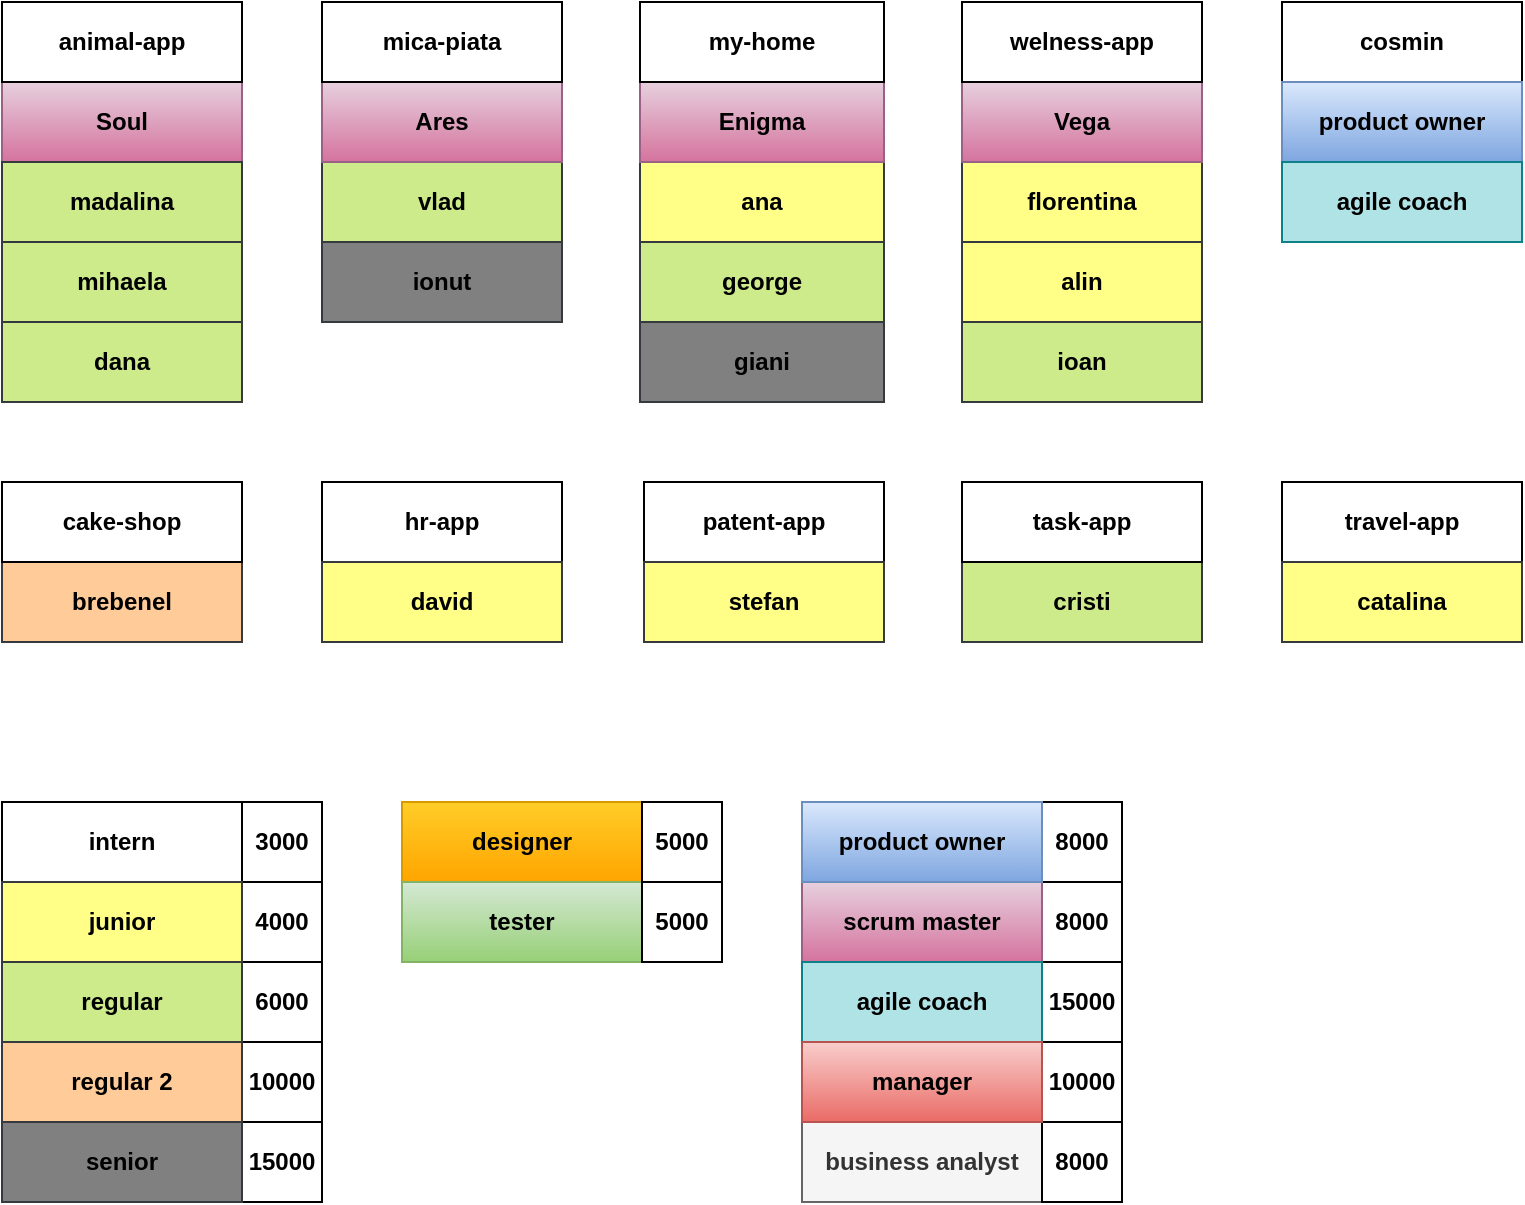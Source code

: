 <mxfile version="14.7.4" type="embed"><diagram id="mBz3AGuGxKc1HoNxblct" name="team"><mxGraphModel dx="1296" dy="284" grid="0" gridSize="10" guides="1" tooltips="1" connect="1" arrows="1" fold="1" page="1" pageScale="1" pageWidth="850" pageHeight="1100" math="0" shadow="0"><root><mxCell id="0"/><mxCell id="1" parent="0"/><mxCell id="87" value="" style="group" parent="1" vertex="1" connectable="0"><mxGeometry x="680" y="280" width="120" height="80" as="geometry"/></mxCell><mxCell id="89" value="travel-app" style="rounded=0;whiteSpace=wrap;html=1;fontStyle=1" parent="87" vertex="1"><mxGeometry width="120.0" height="40" as="geometry"/></mxCell><mxCell id="161" value="catalina" style="rounded=0;whiteSpace=wrap;html=1;fillColor=#ffff88;strokeColor=#36393d;fontStyle=1" parent="87" vertex="1"><mxGeometry y="40" width="120.0" height="40" as="geometry"/></mxCell><mxCell id="90" value="" style="group" parent="1" vertex="1" connectable="0"><mxGeometry x="520" y="280" width="120" height="80" as="geometry"/></mxCell><mxCell id="91" value="cristi" style="rounded=0;whiteSpace=wrap;html=1;fillColor=#cdeb8b;strokeColor=#36393d;fontStyle=1;" parent="90" vertex="1"><mxGeometry y="40" width="120.0" height="40" as="geometry"/></mxCell><mxCell id="92" value="task-app" style="rounded=0;whiteSpace=wrap;html=1;fontStyle=1" parent="90" vertex="1"><mxGeometry width="120.0" height="40" as="geometry"/></mxCell><mxCell id="93" value="" style="group" parent="1" vertex="1" connectable="0"><mxGeometry x="40" y="280" width="120" height="80" as="geometry"/></mxCell><mxCell id="94" value="brebenel" style="rounded=0;whiteSpace=wrap;html=1;strokeColor=#36393d;fontStyle=1;fillColor=#FFCC99;" parent="93" vertex="1"><mxGeometry y="40" width="120.0" height="40" as="geometry"/></mxCell><mxCell id="95" value="cake-shop" style="rounded=0;whiteSpace=wrap;html=1;fontStyle=1" parent="93" vertex="1"><mxGeometry width="120.0" height="40" as="geometry"/></mxCell><mxCell id="117" value="" style="group" parent="1" vertex="1" connectable="0"><mxGeometry x="200" y="40" width="120" height="160" as="geometry"/></mxCell><mxCell id="74" value="ionut" style="rounded=0;whiteSpace=wrap;html=1;strokeColor=#36393d;fontStyle=1;fillColor=#808080;" parent="117" vertex="1"><mxGeometry y="120" width="120" height="40" as="geometry"/></mxCell><mxCell id="75" value="vlad" style="rounded=0;whiteSpace=wrap;html=1;fillColor=#cdeb8b;strokeColor=#36393d;fontStyle=1;" parent="117" vertex="1"><mxGeometry y="80" width="120" height="40" as="geometry"/></mxCell><mxCell id="79" value="Ares" style="rounded=0;whiteSpace=wrap;html=1;fontStyle=1;gradientColor=#d5739d;fillColor=#e6d0de;strokeColor=#996185;" parent="117" vertex="1"><mxGeometry y="40" width="120" height="40" as="geometry"/></mxCell><mxCell id="83" value="mica-piata" style="rounded=0;whiteSpace=wrap;html=1;fontStyle=1" parent="117" vertex="1"><mxGeometry width="120" height="40" as="geometry"/></mxCell><mxCell id="118" value="" style="group" parent="1" vertex="1" connectable="0"><mxGeometry x="359" y="40" width="122" height="200" as="geometry"/></mxCell><mxCell id="71" value="giani" style="rounded=0;whiteSpace=wrap;html=1;strokeColor=#36393d;fontStyle=1;fillColor=#808080;" parent="118" vertex="1"><mxGeometry y="160" width="122" height="40" as="geometry"/></mxCell><mxCell id="72" value="george" style="rounded=0;whiteSpace=wrap;html=1;fillColor=#cdeb8b;strokeColor=#36393d;fontStyle=1;" parent="118" vertex="1"><mxGeometry y="120" width="122" height="40" as="geometry"/></mxCell><mxCell id="73" value="ana" style="rounded=0;whiteSpace=wrap;html=1;fillColor=#ffff88;strokeColor=#36393d;fontStyle=1" parent="118" vertex="1"><mxGeometry y="80" width="122" height="40" as="geometry"/></mxCell><mxCell id="78" value="Enigma" style="rounded=0;whiteSpace=wrap;html=1;fontStyle=1;gradientColor=#d5739d;fillColor=#e6d0de;strokeColor=#996185;" parent="118" vertex="1"><mxGeometry y="40" width="122" height="40" as="geometry"/></mxCell><mxCell id="82" value="my-home" style="rounded=0;whiteSpace=wrap;html=1;fontStyle=1" parent="118" vertex="1"><mxGeometry width="122" height="40" as="geometry"/></mxCell><mxCell id="119" value="" style="group" parent="1" vertex="1" connectable="0"><mxGeometry x="520" y="40" width="120" height="200" as="geometry"/></mxCell><mxCell id="68" value="florentina" style="rounded=0;whiteSpace=wrap;html=1;fillColor=#ffff88;strokeColor=#36393d;fontStyle=1" parent="119" vertex="1"><mxGeometry y="80" width="120.0" height="40" as="geometry"/></mxCell><mxCell id="69" value="ioan" style="rounded=0;whiteSpace=wrap;html=1;fillColor=#cdeb8b;strokeColor=#36393d;fontStyle=1;" parent="119" vertex="1"><mxGeometry y="160" width="120.0" height="40" as="geometry"/></mxCell><mxCell id="70" value="alin" style="rounded=0;whiteSpace=wrap;html=1;fillColor=#ffff88;strokeColor=#36393d;fontStyle=1" parent="119" vertex="1"><mxGeometry y="120" width="120.0" height="40" as="geometry"/></mxCell><mxCell id="77" value="Vega" style="rounded=0;whiteSpace=wrap;html=1;fontStyle=1;gradientColor=#d5739d;fillColor=#e6d0de;strokeColor=#996185;" parent="119" vertex="1"><mxGeometry y="40" width="120.0" height="40" as="geometry"/></mxCell><mxCell id="81" value="welness-app" style="rounded=0;whiteSpace=wrap;html=1;fontStyle=1" parent="119" vertex="1"><mxGeometry width="120.0" height="40" as="geometry"/></mxCell><mxCell id="146" value="" style="group" parent="1" vertex="1" connectable="0"><mxGeometry x="680" y="40" width="120" height="120" as="geometry"/></mxCell><mxCell id="120" value="" style="group;movable=0;resizable=0;rotatable=0;deletable=0;editable=0;connectable=0;" parent="146" vertex="1" connectable="0"><mxGeometry width="120" height="120" as="geometry"/></mxCell><mxCell id="53" value="cosmin" style="rounded=0;whiteSpace=wrap;html=1;fontStyle=1;" parent="146" vertex="1"><mxGeometry width="120" height="40" as="geometry"/></mxCell><mxCell id="144" value="product owner" style="rounded=0;whiteSpace=wrap;html=1;fillColor=#dae8fc;strokeColor=#6c8ebf;fontStyle=1;gradientColor=#7ea6e0;" parent="146" vertex="1"><mxGeometry y="40" width="120" height="40" as="geometry"/></mxCell><mxCell id="145" value="agile coach" style="rounded=0;whiteSpace=wrap;html=1;fillColor=#b0e3e6;strokeColor=#0e8088;fontStyle=1;" parent="146" vertex="1"><mxGeometry y="80" width="120.0" height="40" as="geometry"/></mxCell><mxCell id="147" value="" style="group" parent="1" vertex="1" connectable="0"><mxGeometry x="240" y="440" width="160" height="80" as="geometry"/></mxCell><mxCell id="56" value="designer" style="rounded=0;whiteSpace=wrap;html=1;fillColor=#ffcd28;strokeColor=#d79b00;fontStyle=1;gradientColor=#ffa500;" parent="147" vertex="1"><mxGeometry width="120" height="40" as="geometry"/></mxCell><mxCell id="57" value="5000" style="rounded=0;whiteSpace=wrap;html=1;fontStyle=1" parent="147" vertex="1"><mxGeometry x="120" width="40" height="40" as="geometry"/></mxCell><mxCell id="58" value="tester" style="rounded=0;whiteSpace=wrap;html=1;fillColor=#d5e8d4;strokeColor=#82b366;fontStyle=1;gradientColor=#97d077;" parent="147" vertex="1"><mxGeometry y="40" width="120" height="40" as="geometry"/></mxCell><mxCell id="59" value="5000" style="rounded=0;whiteSpace=wrap;html=1;fontStyle=1" parent="147" vertex="1"><mxGeometry x="120" y="40" width="40" height="40" as="geometry"/></mxCell><mxCell id="154" value="" style="group" parent="1" vertex="1" connectable="0"><mxGeometry x="40" y="40" width="120" height="200" as="geometry"/></mxCell><mxCell id="149" value="Soul" style="rounded=0;whiteSpace=wrap;html=1;fontStyle=1;gradientColor=#d5739d;fillColor=#e6d0de;strokeColor=#996185;" parent="154" vertex="1"><mxGeometry y="40" width="120" height="40" as="geometry"/></mxCell><mxCell id="150" value="madalina" style="rounded=0;whiteSpace=wrap;html=1;fillColor=#cdeb8b;strokeColor=#36393d;fontStyle=1;" parent="154" vertex="1"><mxGeometry y="80" width="120" height="40" as="geometry"/></mxCell><mxCell id="151" value="mihaela" style="rounded=0;whiteSpace=wrap;html=1;fillColor=#cdeb8b;strokeColor=#36393d;fontStyle=1;" parent="154" vertex="1"><mxGeometry y="120" width="120" height="40" as="geometry"/></mxCell><mxCell id="152" value="dana" style="rounded=0;whiteSpace=wrap;html=1;strokeColor=#36393d;fontStyle=1;fillColor=#cdeb8b;" parent="154" vertex="1"><mxGeometry y="160" width="120" height="40" as="geometry"/></mxCell><mxCell id="153" value="animal-app" style="rounded=0;whiteSpace=wrap;html=1;fontStyle=1" parent="154" vertex="1"><mxGeometry width="120" height="40" as="geometry"/></mxCell><mxCell id="157" value="" style="group" parent="1" vertex="1" connectable="0"><mxGeometry x="40" y="440" width="160" height="200" as="geometry"/></mxCell><mxCell id="155" value="" style="group" parent="157" vertex="1" connectable="0"><mxGeometry x="120" width="40" height="200" as="geometry"/></mxCell><mxCell id="41" value="3000" style="rounded=0;whiteSpace=wrap;html=1;fontStyle=1" parent="155" vertex="1"><mxGeometry width="40" height="40" as="geometry"/></mxCell><mxCell id="42" value="4000" style="rounded=0;whiteSpace=wrap;html=1;fontStyle=1" parent="155" vertex="1"><mxGeometry y="40" width="40" height="40" as="geometry"/></mxCell><mxCell id="43" value="6000" style="rounded=0;whiteSpace=wrap;html=1;fontStyle=1" parent="155" vertex="1"><mxGeometry y="80" width="40" height="40" as="geometry"/></mxCell><mxCell id="44" value="15000" style="rounded=0;whiteSpace=wrap;html=1;fontStyle=1" parent="155" vertex="1"><mxGeometry y="160" width="40" height="40" as="geometry"/></mxCell><mxCell id="45" value="10000" style="rounded=0;whiteSpace=wrap;html=1;fontStyle=1" parent="155" vertex="1"><mxGeometry y="120" width="40" height="40" as="geometry"/></mxCell><mxCell id="2" value="intern" style="rounded=0;whiteSpace=wrap;html=1;fontStyle=1" parent="157" vertex="1"><mxGeometry width="120.0" height="40" as="geometry"/></mxCell><mxCell id="3" value="junior" style="rounded=0;whiteSpace=wrap;html=1;fillColor=#ffff88;strokeColor=#36393d;fontStyle=1" parent="157" vertex="1"><mxGeometry y="40" width="120.0" height="40" as="geometry"/></mxCell><mxCell id="4" value="senior" style="rounded=0;whiteSpace=wrap;html=1;strokeColor=#36393d;fontStyle=1;fillColor=#808080;" parent="157" vertex="1"><mxGeometry y="160" width="120.0" height="40" as="geometry"/></mxCell><mxCell id="5" value="regular" style="rounded=0;whiteSpace=wrap;html=1;fillColor=#cdeb8b;strokeColor=#36393d;fontStyle=1;" parent="157" vertex="1"><mxGeometry y="80" width="120.0" height="40" as="geometry"/></mxCell><mxCell id="6" value="regular 2" style="rounded=0;whiteSpace=wrap;html=1;strokeColor=#36393d;fontStyle=1;fillColor=#FFCC99;" parent="157" vertex="1"><mxGeometry y="120" width="120.0" height="40" as="geometry"/></mxCell><mxCell id="158" value="" style="group" parent="1" vertex="1" connectable="0"><mxGeometry x="440" y="440" width="160" height="200" as="geometry"/></mxCell><mxCell id="133" value="business analyst" style="rounded=0;whiteSpace=wrap;html=1;fillColor=#f5f5f5;strokeColor=#666666;fontStyle=1;fontColor=#333333;" parent="158" vertex="1"><mxGeometry y="160" width="120.0" height="40" as="geometry"/></mxCell><mxCell id="134" value="8000" style="rounded=0;whiteSpace=wrap;html=1;fontStyle=1" parent="158" vertex="1"><mxGeometry x="120" y="160" width="40" height="40" as="geometry"/></mxCell><mxCell id="139" value="8000" style="rounded=0;whiteSpace=wrap;html=1;fontStyle=1" parent="158" vertex="1"><mxGeometry x="120" width="40" height="40" as="geometry"/></mxCell><mxCell id="140" value="8000" style="rounded=0;whiteSpace=wrap;html=1;fontStyle=1" parent="158" vertex="1"><mxGeometry x="120" y="40" width="40" height="40" as="geometry"/></mxCell><mxCell id="141" value="10000" style="rounded=0;whiteSpace=wrap;html=1;fontStyle=1" parent="158" vertex="1"><mxGeometry x="120" y="120" width="40" height="40" as="geometry"/></mxCell><mxCell id="142" value="15000" style="rounded=0;whiteSpace=wrap;html=1;fontStyle=1" parent="158" vertex="1"><mxGeometry x="120" y="80" width="40" height="40" as="geometry"/></mxCell><mxCell id="136" value="scrum master" style="rounded=0;whiteSpace=wrap;html=1;fillColor=#e6d0de;strokeColor=#996185;fontStyle=1;gradientColor=#d5739d;" parent="158" vertex="1"><mxGeometry y="40" width="120.0" height="40" as="geometry"/></mxCell><mxCell id="138" value="agile coach" style="rounded=0;whiteSpace=wrap;html=1;fillColor=#b0e3e6;strokeColor=#0e8088;fontStyle=1;" parent="158" vertex="1"><mxGeometry y="80" width="120.0" height="40" as="geometry"/></mxCell><mxCell id="137" value="manager" style="rounded=0;whiteSpace=wrap;html=1;fillColor=#f8cecc;strokeColor=#b85450;fontStyle=1;gradientColor=#ea6b66;" parent="158" vertex="1"><mxGeometry y="120" width="120.0" height="40" as="geometry"/></mxCell><mxCell id="143" value="product owner" style="rounded=0;whiteSpace=wrap;html=1;fillColor=#dae8fc;strokeColor=#6c8ebf;fontStyle=1;gradientColor=#7ea6e0;" parent="158" vertex="1"><mxGeometry width="120" height="40" as="geometry"/></mxCell><mxCell id="160" value="" style="group" parent="1" vertex="1" connectable="0"><mxGeometry x="200" y="280" width="120" height="80" as="geometry"/></mxCell><mxCell id="98" value="hr-app" style="rounded=0;whiteSpace=wrap;html=1;fontStyle=1" parent="160" vertex="1"><mxGeometry width="120" height="40" as="geometry"/></mxCell><mxCell id="159" value="david" style="rounded=0;whiteSpace=wrap;html=1;fillColor=#ffff88;strokeColor=#36393d;fontStyle=1" parent="160" vertex="1"><mxGeometry y="40" width="120.0" height="40" as="geometry"/></mxCell><mxCell id="162" value="" style="group" parent="1" vertex="1" connectable="0"><mxGeometry x="361" y="280" width="120" height="80" as="geometry"/></mxCell><mxCell id="163" value="patent-app" style="rounded=0;whiteSpace=wrap;html=1;fontStyle=1" parent="162" vertex="1"><mxGeometry width="120" height="40" as="geometry"/></mxCell><mxCell id="164" value="stefan" style="rounded=0;whiteSpace=wrap;html=1;fillColor=#ffff88;strokeColor=#36393d;fontStyle=1" parent="162" vertex="1"><mxGeometry y="40" width="120.0" height="40" as="geometry"/></mxCell></root></mxGraphModel></diagram></mxfile>